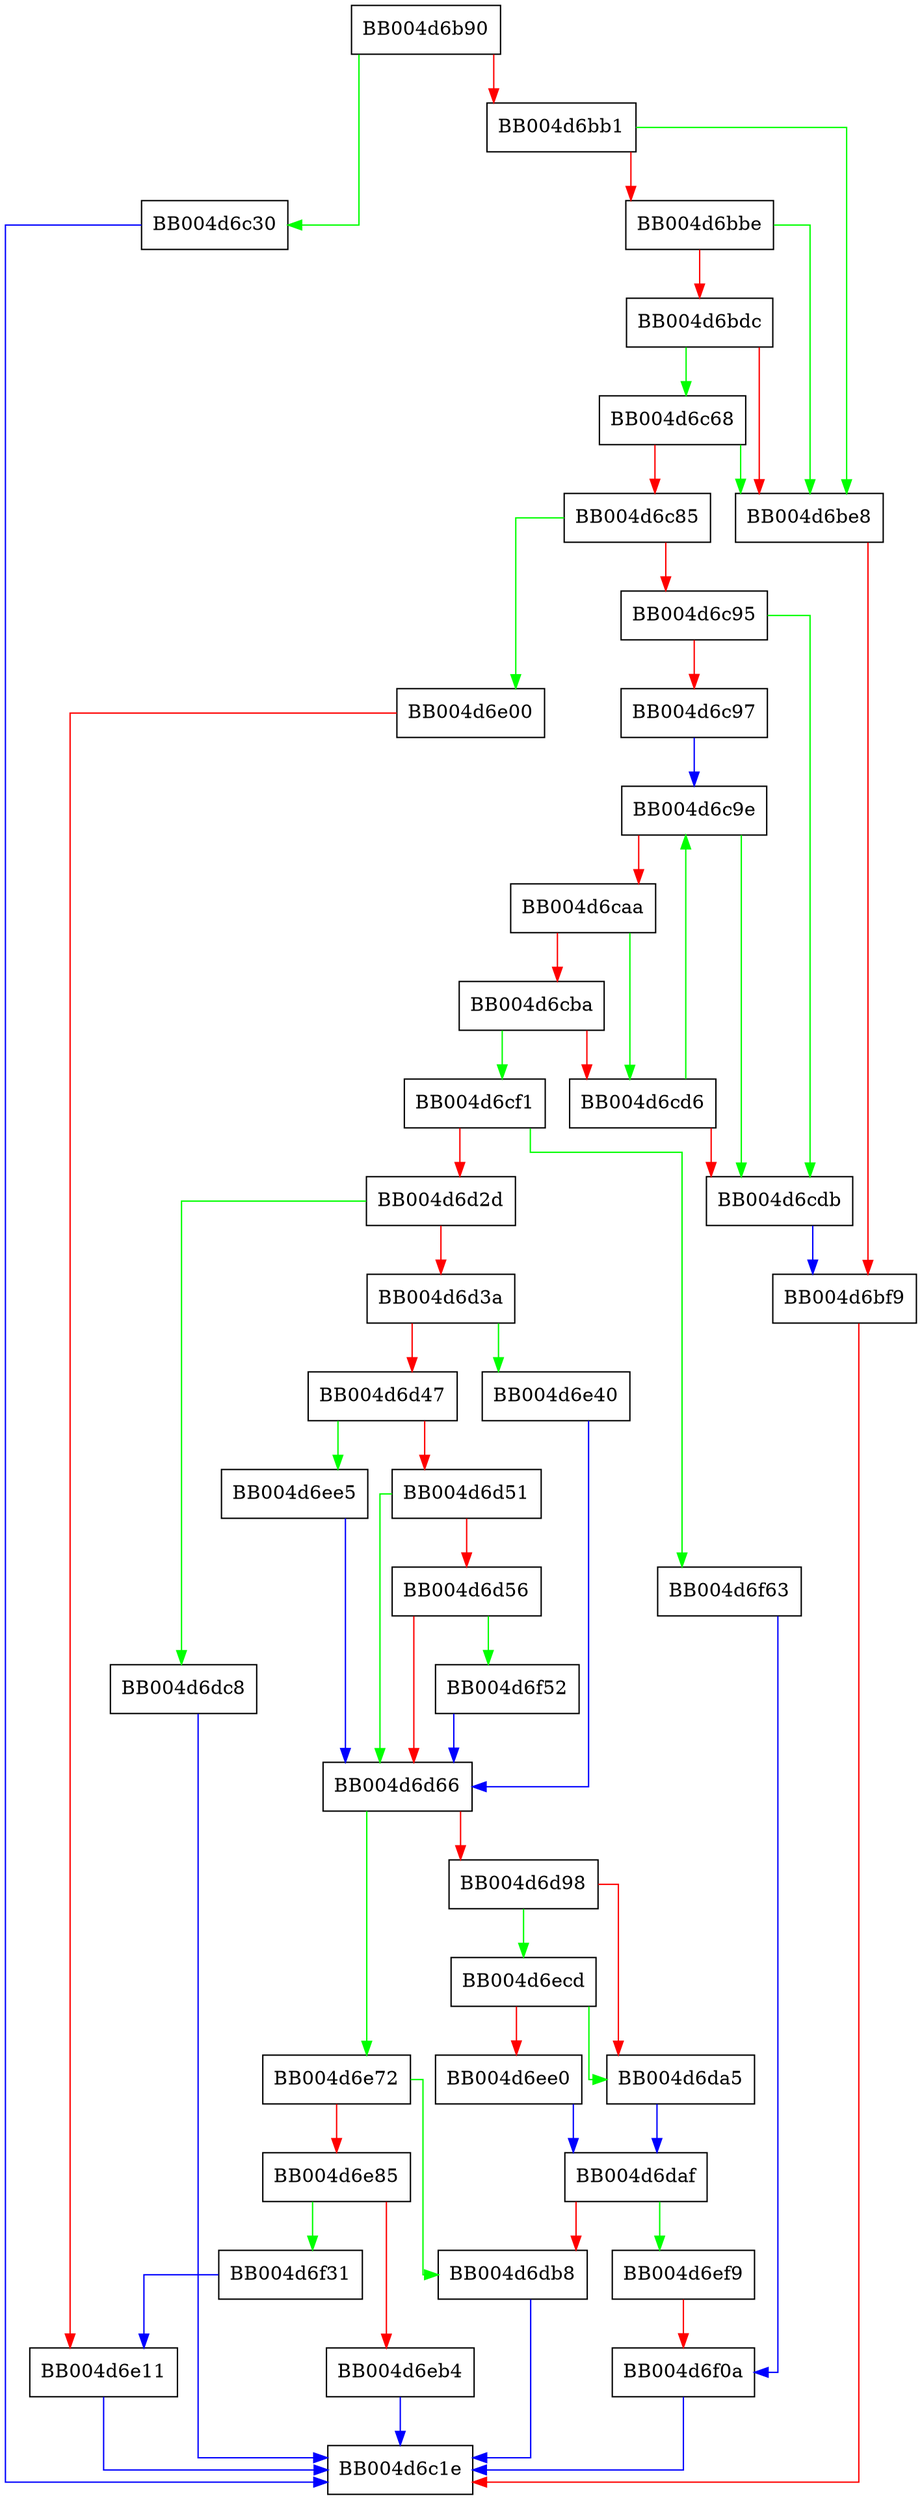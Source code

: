 digraph tls_parse_stoc_alpn {
  node [shape="box"];
  graph [splines=ortho];
  BB004d6b90 -> BB004d6c30 [color="green"];
  BB004d6b90 -> BB004d6bb1 [color="red"];
  BB004d6bb1 -> BB004d6be8 [color="green"];
  BB004d6bb1 -> BB004d6bbe [color="red"];
  BB004d6bbe -> BB004d6be8 [color="green"];
  BB004d6bbe -> BB004d6bdc [color="red"];
  BB004d6bdc -> BB004d6c68 [color="green"];
  BB004d6bdc -> BB004d6be8 [color="red"];
  BB004d6be8 -> BB004d6bf9 [color="red"];
  BB004d6bf9 -> BB004d6c1e [color="red"];
  BB004d6c30 -> BB004d6c1e [color="blue"];
  BB004d6c68 -> BB004d6be8 [color="green"];
  BB004d6c68 -> BB004d6c85 [color="red"];
  BB004d6c85 -> BB004d6e00 [color="green"];
  BB004d6c85 -> BB004d6c95 [color="red"];
  BB004d6c95 -> BB004d6cdb [color="green"];
  BB004d6c95 -> BB004d6c97 [color="red"];
  BB004d6c97 -> BB004d6c9e [color="blue"];
  BB004d6c9e -> BB004d6cdb [color="green"];
  BB004d6c9e -> BB004d6caa [color="red"];
  BB004d6caa -> BB004d6cd6 [color="green"];
  BB004d6caa -> BB004d6cba [color="red"];
  BB004d6cba -> BB004d6cf1 [color="green"];
  BB004d6cba -> BB004d6cd6 [color="red"];
  BB004d6cd6 -> BB004d6c9e [color="green"];
  BB004d6cd6 -> BB004d6cdb [color="red"];
  BB004d6cdb -> BB004d6bf9 [color="blue"];
  BB004d6cf1 -> BB004d6f63 [color="green"];
  BB004d6cf1 -> BB004d6d2d [color="red"];
  BB004d6d2d -> BB004d6dc8 [color="green"];
  BB004d6d2d -> BB004d6d3a [color="red"];
  BB004d6d3a -> BB004d6e40 [color="green"];
  BB004d6d3a -> BB004d6d47 [color="red"];
  BB004d6d47 -> BB004d6ee5 [color="green"];
  BB004d6d47 -> BB004d6d51 [color="red"];
  BB004d6d51 -> BB004d6d66 [color="green"];
  BB004d6d51 -> BB004d6d56 [color="red"];
  BB004d6d56 -> BB004d6f52 [color="green"];
  BB004d6d56 -> BB004d6d66 [color="red"];
  BB004d6d66 -> BB004d6e72 [color="green"];
  BB004d6d66 -> BB004d6d98 [color="red"];
  BB004d6d98 -> BB004d6ecd [color="green"];
  BB004d6d98 -> BB004d6da5 [color="red"];
  BB004d6da5 -> BB004d6daf [color="blue"];
  BB004d6daf -> BB004d6ef9 [color="green"];
  BB004d6daf -> BB004d6db8 [color="red"];
  BB004d6db8 -> BB004d6c1e [color="blue"];
  BB004d6dc8 -> BB004d6c1e [color="blue"];
  BB004d6e00 -> BB004d6e11 [color="red"];
  BB004d6e11 -> BB004d6c1e [color="blue"];
  BB004d6e40 -> BB004d6d66 [color="blue"];
  BB004d6e72 -> BB004d6db8 [color="green"];
  BB004d6e72 -> BB004d6e85 [color="red"];
  BB004d6e85 -> BB004d6f31 [color="green"];
  BB004d6e85 -> BB004d6eb4 [color="red"];
  BB004d6eb4 -> BB004d6c1e [color="blue"];
  BB004d6ecd -> BB004d6da5 [color="green"];
  BB004d6ecd -> BB004d6ee0 [color="red"];
  BB004d6ee0 -> BB004d6daf [color="blue"];
  BB004d6ee5 -> BB004d6d66 [color="blue"];
  BB004d6ef9 -> BB004d6f0a [color="red"];
  BB004d6f0a -> BB004d6c1e [color="blue"];
  BB004d6f31 -> BB004d6e11 [color="blue"];
  BB004d6f52 -> BB004d6d66 [color="blue"];
  BB004d6f63 -> BB004d6f0a [color="blue"];
}